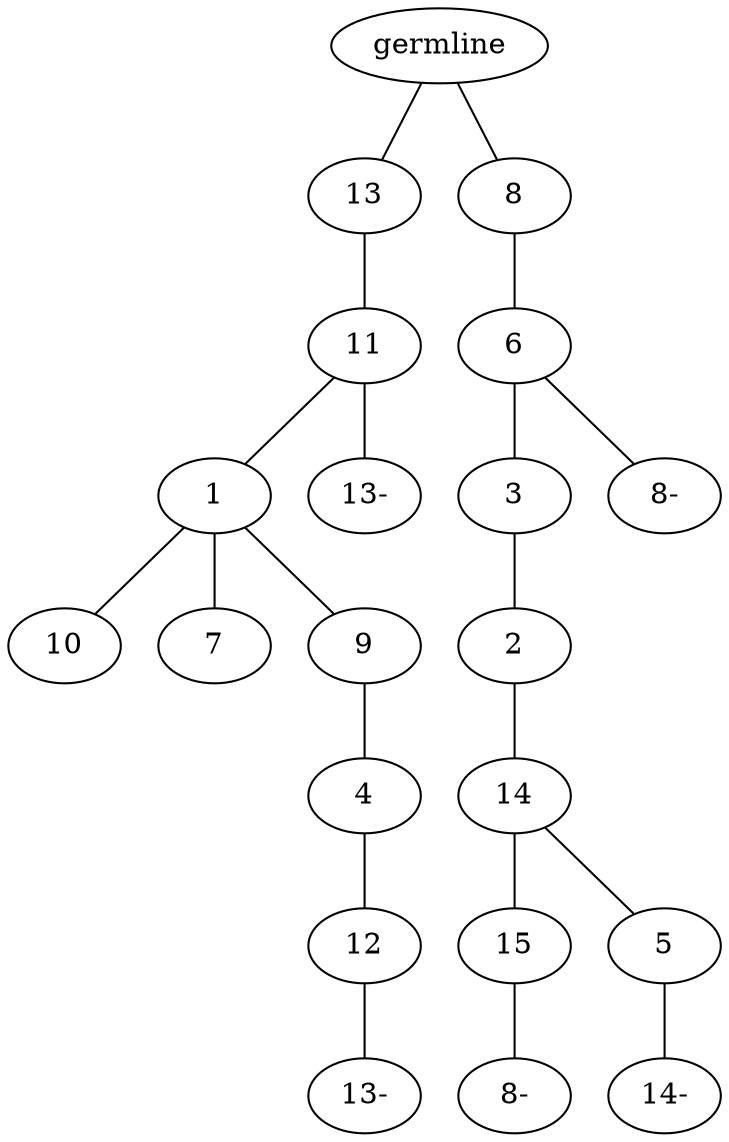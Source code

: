 graph tree {
    "140329200582864" [label="germline"];
    "140329200569168" [label="13"];
    "140329200568016" [label="11"];
    "140329200567824" [label="1"];
    "140329200568928" [label="10"];
    "140329200569696" [label="7"];
    "140329200568688" [label="9"];
    "140329200568976" [label="4"];
    "140329200569648" [label="12"];
    "140329200570176" [label="13-"];
    "140329200569888" [label="13-"];
    "140329200568256" [label="8"];
    "140329200569984" [label="6"];
    "140329200569936" [label="3"];
    "140329200570272" [label="2"];
    "140329200611632" [label="14"];
    "140329200612064" [label="15"];
    "140329200612352" [label="8-"];
    "140329200612880" [label="5"];
    "140329200612496" [label="14-"];
    "140329200569312" [label="8-"];
    "140329200582864" -- "140329200569168";
    "140329200582864" -- "140329200568256";
    "140329200569168" -- "140329200568016";
    "140329200568016" -- "140329200567824";
    "140329200568016" -- "140329200569888";
    "140329200567824" -- "140329200568928";
    "140329200567824" -- "140329200569696";
    "140329200567824" -- "140329200568688";
    "140329200568688" -- "140329200568976";
    "140329200568976" -- "140329200569648";
    "140329200569648" -- "140329200570176";
    "140329200568256" -- "140329200569984";
    "140329200569984" -- "140329200569936";
    "140329200569984" -- "140329200569312";
    "140329200569936" -- "140329200570272";
    "140329200570272" -- "140329200611632";
    "140329200611632" -- "140329200612064";
    "140329200611632" -- "140329200612880";
    "140329200612064" -- "140329200612352";
    "140329200612880" -- "140329200612496";
}
